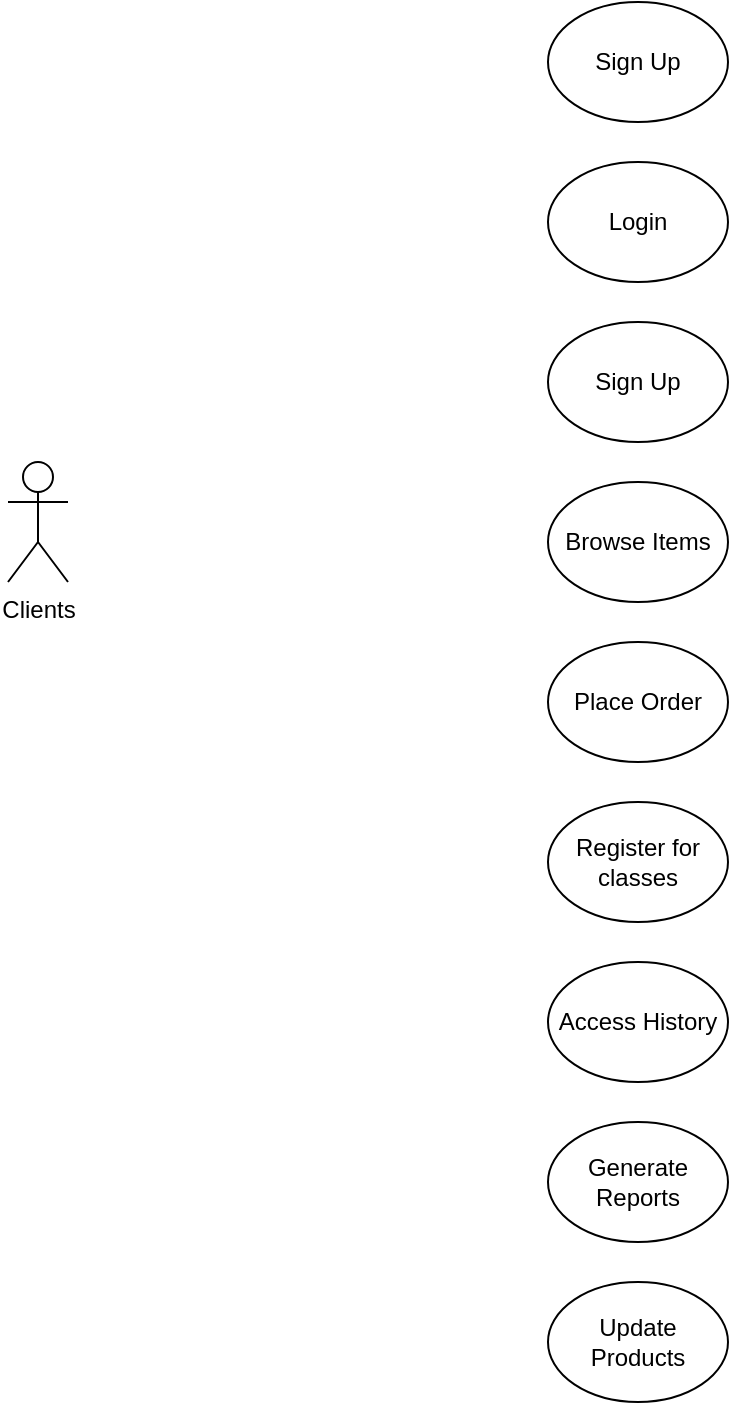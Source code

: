 <mxfile version="25.0.3">
  <diagram name="Page-1" id="4Q0C3-sA8KDyXb6D_Klg">
    <mxGraphModel dx="423" dy="549" grid="1" gridSize="10" guides="1" tooltips="1" connect="1" arrows="1" fold="1" page="1" pageScale="1" pageWidth="850" pageHeight="1100" math="0" shadow="0">
      <root>
        <mxCell id="0" />
        <mxCell id="1" parent="0" />
        <mxCell id="p6e5jBbzX7TUTisnzlLE-1" value="Clients" style="shape=umlActor;verticalLabelPosition=bottom;verticalAlign=top;html=1;outlineConnect=0;" vertex="1" parent="1">
          <mxGeometry x="80" y="370" width="30" height="60" as="geometry" />
        </mxCell>
        <mxCell id="p6e5jBbzX7TUTisnzlLE-2" value="Sign Up" style="ellipse;whiteSpace=wrap;html=1;" vertex="1" parent="1">
          <mxGeometry x="350" y="140" width="90" height="60" as="geometry" />
        </mxCell>
        <mxCell id="p6e5jBbzX7TUTisnzlLE-3" value="Login" style="ellipse;whiteSpace=wrap;html=1;" vertex="1" parent="1">
          <mxGeometry x="350" y="220" width="90" height="60" as="geometry" />
        </mxCell>
        <mxCell id="p6e5jBbzX7TUTisnzlLE-4" value="Sign Up" style="ellipse;whiteSpace=wrap;html=1;" vertex="1" parent="1">
          <mxGeometry x="350" y="300" width="90" height="60" as="geometry" />
        </mxCell>
        <mxCell id="p6e5jBbzX7TUTisnzlLE-5" value="Generate Reports" style="ellipse;whiteSpace=wrap;html=1;" vertex="1" parent="1">
          <mxGeometry x="350" y="700" width="90" height="60" as="geometry" />
        </mxCell>
        <mxCell id="p6e5jBbzX7TUTisnzlLE-6" value="Place Order" style="ellipse;whiteSpace=wrap;html=1;" vertex="1" parent="1">
          <mxGeometry x="350" y="460" width="90" height="60" as="geometry" />
        </mxCell>
        <mxCell id="p6e5jBbzX7TUTisnzlLE-7" value="Access History" style="ellipse;whiteSpace=wrap;html=1;" vertex="1" parent="1">
          <mxGeometry x="350" y="620" width="90" height="60" as="geometry" />
        </mxCell>
        <mxCell id="p6e5jBbzX7TUTisnzlLE-8" value="Update Products" style="ellipse;whiteSpace=wrap;html=1;" vertex="1" parent="1">
          <mxGeometry x="350" y="780" width="90" height="60" as="geometry" />
        </mxCell>
        <mxCell id="p6e5jBbzX7TUTisnzlLE-9" value="Browse Items" style="ellipse;whiteSpace=wrap;html=1;" vertex="1" parent="1">
          <mxGeometry x="350" y="380" width="90" height="60" as="geometry" />
        </mxCell>
        <mxCell id="p6e5jBbzX7TUTisnzlLE-10" value="Register for classes" style="ellipse;whiteSpace=wrap;html=1;" vertex="1" parent="1">
          <mxGeometry x="350" y="540" width="90" height="60" as="geometry" />
        </mxCell>
      </root>
    </mxGraphModel>
  </diagram>
</mxfile>
